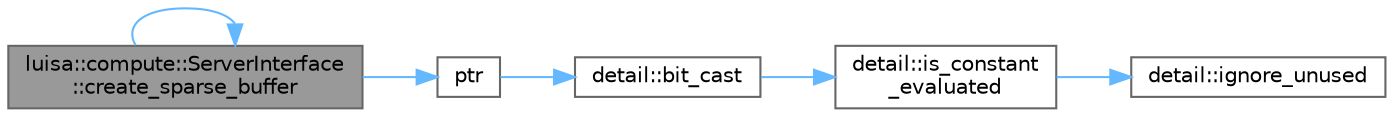 digraph "luisa::compute::ServerInterface::create_sparse_buffer"
{
 // LATEX_PDF_SIZE
  bgcolor="transparent";
  edge [fontname=Helvetica,fontsize=10,labelfontname=Helvetica,labelfontsize=10];
  node [fontname=Helvetica,fontsize=10,shape=box,height=0.2,width=0.4];
  rankdir="LR";
  Node1 [id="Node000001",label="luisa::compute::ServerInterface\l::create_sparse_buffer",height=0.2,width=0.4,color="gray40", fillcolor="grey60", style="filled", fontcolor="black",tooltip=" "];
  Node1 -> Node1 [id="edge1_Node000001_Node000001",color="steelblue1",style="solid",tooltip=" "];
  Node1 -> Node2 [id="edge2_Node000001_Node000002",color="steelblue1",style="solid",tooltip=" "];
  Node2 [id="Node000002",label="ptr",height=0.2,width=0.4,color="grey40", fillcolor="white", style="filled",URL="$spdlog_2include_2spdlog_2fmt_2bundled_2format_8h.html#adb6e274f8eb0b74b2865215e1b49c535",tooltip=" "];
  Node2 -> Node3 [id="edge3_Node000002_Node000003",color="steelblue1",style="solid",tooltip=" "];
  Node3 [id="Node000003",label="detail::bit_cast",height=0.2,width=0.4,color="grey40", fillcolor="white", style="filled",URL="$namespacedetail.html#a13855d666ae097f8d0343395183e3b47",tooltip=" "];
  Node3 -> Node4 [id="edge4_Node000003_Node000004",color="steelblue1",style="solid",tooltip=" "];
  Node4 [id="Node000004",label="detail::is_constant\l_evaluated",height=0.2,width=0.4,color="grey40", fillcolor="white", style="filled",URL="$namespacedetail.html#a75ed2634319883d038944529dbb954e2",tooltip=" "];
  Node4 -> Node5 [id="edge5_Node000004_Node000005",color="steelblue1",style="solid",tooltip=" "];
  Node5 [id="Node000005",label="detail::ignore_unused",height=0.2,width=0.4,color="grey40", fillcolor="white", style="filled",URL="$namespacedetail.html#a1fe84ebaf96215ce0665d95b3124c2df",tooltip=" "];
}
